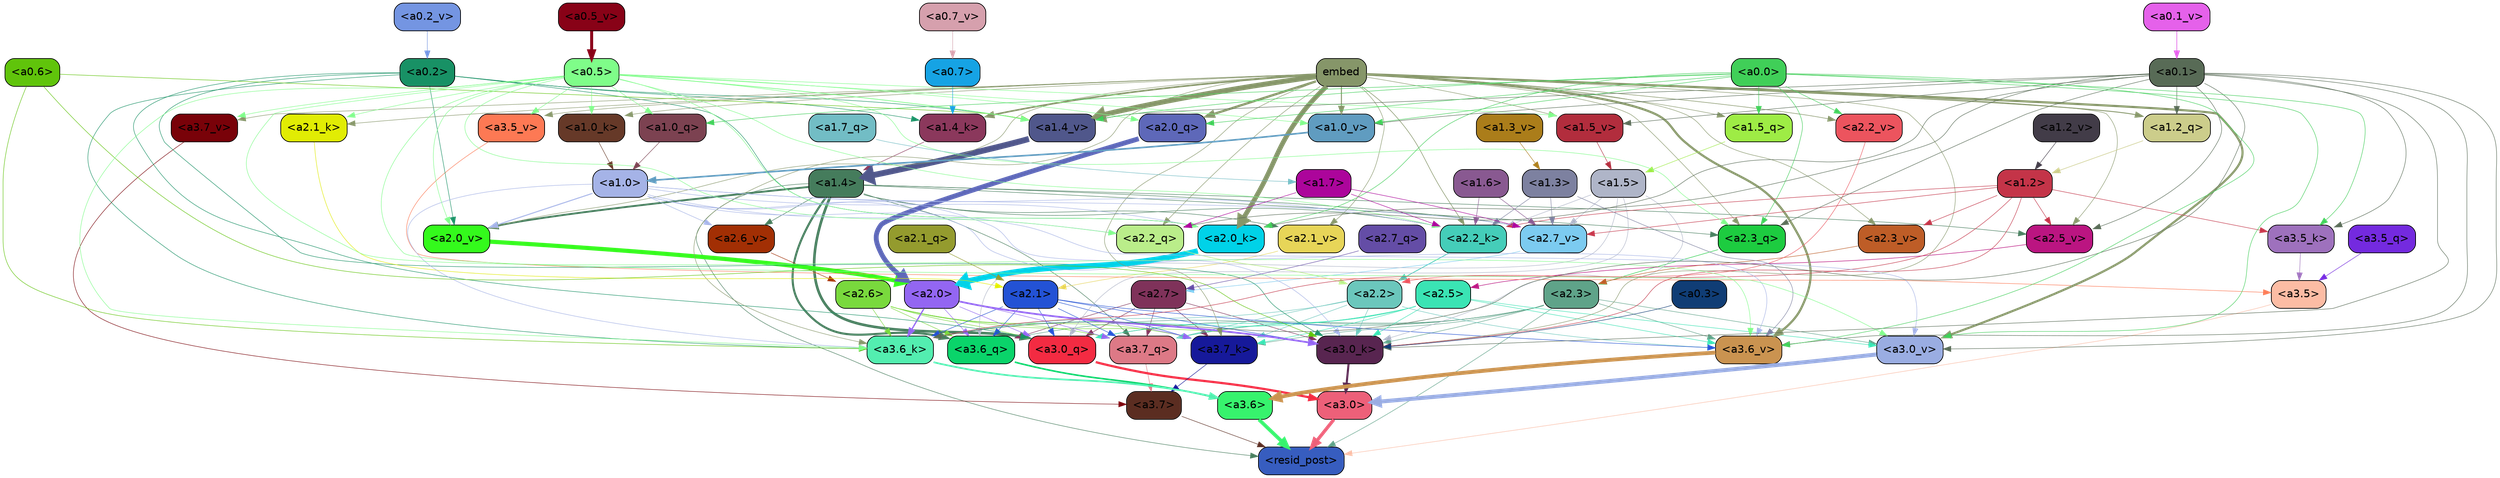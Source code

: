 strict digraph "" {
	graph [bgcolor=transparent,
		layout=dot,
		overlap=false,
		splines=true
	];
	"<a3.7>"	[color=black,
		fillcolor="#5b2d21",
		fontname=Helvetica,
		shape=box,
		style="filled, rounded"];
	"<resid_post>"	[color=black,
		fillcolor="#375dbf",
		fontname=Helvetica,
		shape=box,
		style="filled, rounded"];
	"<a3.7>" -> "<resid_post>"	[color="#5b2d21",
		penwidth=0.6];
	"<a3.6>"	[color=black,
		fillcolor="#37f36d",
		fontname=Helvetica,
		shape=box,
		style="filled, rounded"];
	"<a3.6>" -> "<resid_post>"	[color="#37f36d",
		penwidth=4.646730065345764];
	"<a3.5>"	[color=black,
		fillcolor="#fcbca4",
		fontname=Helvetica,
		shape=box,
		style="filled, rounded"];
	"<a3.5>" -> "<resid_post>"	[color="#fcbca4",
		penwidth=0.6];
	"<a3.0>"	[color=black,
		fillcolor="#ed6079",
		fontname=Helvetica,
		shape=box,
		style="filled, rounded"];
	"<a3.0>" -> "<resid_post>"	[color="#ed6079",
		penwidth=4.323132634162903];
	"<a2.3>"	[color=black,
		fillcolor="#5fa389",
		fontname=Helvetica,
		shape=box,
		style="filled, rounded"];
	"<a2.3>" -> "<resid_post>"	[color="#5fa389",
		penwidth=0.6];
	"<a3.7_q>"	[color=black,
		fillcolor="#dd7986",
		fontname=Helvetica,
		shape=box,
		style="filled, rounded"];
	"<a2.3>" -> "<a3.7_q>"	[color="#5fa389",
		penwidth=0.6];
	"<a3.6_q>"	[color=black,
		fillcolor="#0ad46a",
		fontname=Helvetica,
		shape=box,
		style="filled, rounded"];
	"<a2.3>" -> "<a3.6_q>"	[color="#5fa389",
		penwidth=0.6];
	"<a3.0_q>"	[color=black,
		fillcolor="#f32b42",
		fontname=Helvetica,
		shape=box,
		style="filled, rounded"];
	"<a2.3>" -> "<a3.0_q>"	[color="#5fa389",
		penwidth=0.6];
	"<a3.7_k>"	[color=black,
		fillcolor="#16199a",
		fontname=Helvetica,
		shape=box,
		style="filled, rounded"];
	"<a2.3>" -> "<a3.7_k>"	[color="#5fa389",
		penwidth=0.6];
	"<a3.0_k>"	[color=black,
		fillcolor="#582550",
		fontname=Helvetica,
		shape=box,
		style="filled, rounded"];
	"<a2.3>" -> "<a3.0_k>"	[color="#5fa389",
		penwidth=0.6];
	"<a3.6_v>"	[color=black,
		fillcolor="#ca9350",
		fontname=Helvetica,
		shape=box,
		style="filled, rounded"];
	"<a2.3>" -> "<a3.6_v>"	[color="#5fa389",
		penwidth=0.6];
	"<a3.0_v>"	[color=black,
		fillcolor="#9aade2",
		fontname=Helvetica,
		shape=box,
		style="filled, rounded"];
	"<a2.3>" -> "<a3.0_v>"	[color="#5fa389",
		penwidth=0.6];
	"<a1.4>"	[color=black,
		fillcolor="#457c5c",
		fontname=Helvetica,
		shape=box,
		style="filled, rounded"];
	"<a1.4>" -> "<resid_post>"	[color="#457c5c",
		penwidth=0.6];
	"<a1.4>" -> "<a3.7_q>"	[color="#457c5c",
		penwidth=0.6];
	"<a1.4>" -> "<a3.6_q>"	[color="#457c5c",
		penwidth=2.700703263282776];
	"<a1.4>" -> "<a3.0_q>"	[color="#457c5c",
		penwidth=3.34255850315094];
	"<a2.3_q>"	[color=black,
		fillcolor="#1dcc40",
		fontname=Helvetica,
		shape=box,
		style="filled, rounded"];
	"<a1.4>" -> "<a2.3_q>"	[color="#457c5c",
		penwidth=0.6];
	"<a2.2_k>"	[color=black,
		fillcolor="#45cdb9",
		fontname=Helvetica,
		shape=box,
		style="filled, rounded"];
	"<a1.4>" -> "<a2.2_k>"	[color="#457c5c",
		penwidth=0.6];
	"<a2.7_v>"	[color=black,
		fillcolor="#7ccbf0",
		fontname=Helvetica,
		shape=box,
		style="filled, rounded"];
	"<a1.4>" -> "<a2.7_v>"	[color="#457c5c",
		penwidth=0.6];
	"<a2.6_v>"	[color=black,
		fillcolor="#a22f04",
		fontname=Helvetica,
		shape=box,
		style="filled, rounded"];
	"<a1.4>" -> "<a2.6_v>"	[color="#457c5c",
		penwidth=0.6];
	"<a2.5_v>"	[color=black,
		fillcolor="#bb1581",
		fontname=Helvetica,
		shape=box,
		style="filled, rounded"];
	"<a1.4>" -> "<a2.5_v>"	[color="#457c5c",
		penwidth=0.6];
	"<a2.1_v>"	[color=black,
		fillcolor="#e7d558",
		fontname=Helvetica,
		shape=box,
		style="filled, rounded"];
	"<a1.4>" -> "<a2.1_v>"	[color="#457c5c",
		penwidth=0.6];
	"<a2.0_v>"	[color=black,
		fillcolor="#34fa1c",
		fontname=Helvetica,
		shape=box,
		style="filled, rounded"];
	"<a1.4>" -> "<a2.0_v>"	[color="#457c5c",
		penwidth=2.387977123260498];
	"<a3.7_q>" -> "<a3.7>"	[color="#dd7986",
		penwidth=0.6];
	"<a3.6_q>" -> "<a3.6>"	[color="#0ad46a",
		penwidth=2.03758105635643];
	"<a3.5_q>"	[color=black,
		fillcolor="#742adf",
		fontname=Helvetica,
		shape=box,
		style="filled, rounded"];
	"<a3.5_q>" -> "<a3.5>"	[color="#742adf",
		penwidth=0.6];
	"<a3.0_q>" -> "<a3.0>"	[color="#f32b42",
		penwidth=2.8638100624084473];
	"<a3.7_k>" -> "<a3.7>"	[color="#16199a",
		penwidth=0.6];
	"<a3.6_k>"	[color=black,
		fillcolor="#53eeb0",
		fontname=Helvetica,
		shape=box,
		style="filled, rounded"];
	"<a3.6_k>" -> "<a3.6>"	[color="#53eeb0",
		penwidth=2.174198240041733];
	"<a3.5_k>"	[color=black,
		fillcolor="#9e71bd",
		fontname=Helvetica,
		shape=box,
		style="filled, rounded"];
	"<a3.5_k>" -> "<a3.5>"	[color="#9e71bd",
		penwidth=0.6];
	"<a3.0_k>" -> "<a3.0>"	[color="#582550",
		penwidth=2.6274144649505615];
	"<a3.7_v>"	[color=black,
		fillcolor="#790209",
		fontname=Helvetica,
		shape=box,
		style="filled, rounded"];
	"<a3.7_v>" -> "<a3.7>"	[color="#790209",
		penwidth=0.6];
	"<a3.6_v>" -> "<a3.6>"	[color="#ca9350",
		penwidth=5.002329230308533];
	"<a3.5_v>"	[color=black,
		fillcolor="#fd7954",
		fontname=Helvetica,
		shape=box,
		style="filled, rounded"];
	"<a3.5_v>" -> "<a3.5>"	[color="#fd7954",
		penwidth=0.6];
	"<a3.0_v>" -> "<a3.0>"	[color="#9aade2",
		penwidth=5.188832879066467];
	"<a2.7>"	[color=black,
		fillcolor="#7f325a",
		fontname=Helvetica,
		shape=box,
		style="filled, rounded"];
	"<a2.7>" -> "<a3.7_q>"	[color="#7f325a",
		penwidth=0.6];
	"<a2.7>" -> "<a3.6_q>"	[color="#7f325a",
		penwidth=0.6];
	"<a2.7>" -> "<a3.0_q>"	[color="#7f325a",
		penwidth=0.6];
	"<a2.7>" -> "<a3.7_k>"	[color="#7f325a",
		penwidth=0.6];
	"<a2.7>" -> "<a3.0_k>"	[color="#7f325a",
		penwidth=0.6];
	"<a2.6>"	[color=black,
		fillcolor="#79d93d",
		fontname=Helvetica,
		shape=box,
		style="filled, rounded"];
	"<a2.6>" -> "<a3.7_q>"	[color="#79d93d",
		penwidth=0.6];
	"<a2.6>" -> "<a3.6_q>"	[color="#79d93d",
		penwidth=0.6];
	"<a2.6>" -> "<a3.0_q>"	[color="#79d93d",
		penwidth=0.6];
	"<a2.6>" -> "<a3.7_k>"	[color="#79d93d",
		penwidth=0.6];
	"<a2.6>" -> "<a3.6_k>"	[color="#79d93d",
		penwidth=0.6];
	"<a2.6>" -> "<a3.0_k>"	[color="#79d93d",
		penwidth=0.6];
	"<a2.5>"	[color=black,
		fillcolor="#3ae4b4",
		fontname=Helvetica,
		shape=box,
		style="filled, rounded"];
	"<a2.5>" -> "<a3.7_q>"	[color="#3ae4b4",
		penwidth=0.6];
	"<a2.5>" -> "<a3.0_q>"	[color="#3ae4b4",
		penwidth=0.6];
	"<a2.5>" -> "<a3.7_k>"	[color="#3ae4b4",
		penwidth=0.6];
	"<a2.5>" -> "<a3.6_k>"	[color="#3ae4b4",
		penwidth=0.6];
	"<a2.5>" -> "<a3.0_k>"	[color="#3ae4b4",
		penwidth=0.6];
	"<a2.5>" -> "<a3.6_v>"	[color="#3ae4b4",
		penwidth=0.6];
	"<a2.5>" -> "<a3.0_v>"	[color="#3ae4b4",
		penwidth=0.6];
	"<a2.2>"	[color=black,
		fillcolor="#6bc7bc",
		fontname=Helvetica,
		shape=box,
		style="filled, rounded"];
	"<a2.2>" -> "<a3.7_q>"	[color="#6bc7bc",
		penwidth=0.6];
	"<a2.2>" -> "<a3.7_k>"	[color="#6bc7bc",
		penwidth=0.6];
	"<a2.2>" -> "<a3.6_k>"	[color="#6bc7bc",
		penwidth=0.6];
	"<a2.2>" -> "<a3.0_k>"	[color="#6bc7bc",
		penwidth=0.6];
	"<a2.2>" -> "<a3.6_v>"	[color="#6bc7bc",
		penwidth=0.6];
	"<a2.1>"	[color=black,
		fillcolor="#2352d5",
		fontname=Helvetica,
		shape=box,
		style="filled, rounded"];
	"<a2.1>" -> "<a3.7_q>"	[color="#2352d5",
		penwidth=0.6];
	"<a2.1>" -> "<a3.6_q>"	[color="#2352d5",
		penwidth=0.6];
	"<a2.1>" -> "<a3.0_q>"	[color="#2352d5",
		penwidth=0.6];
	"<a2.1>" -> "<a3.7_k>"	[color="#2352d5",
		penwidth=0.6];
	"<a2.1>" -> "<a3.6_k>"	[color="#2352d5",
		penwidth=0.6];
	"<a2.1>" -> "<a3.0_k>"	[color="#2352d5",
		penwidth=0.6];
	"<a2.1>" -> "<a3.6_v>"	[color="#2352d5",
		penwidth=0.6];
	"<a2.0>"	[color=black,
		fillcolor="#9366f2",
		fontname=Helvetica,
		shape=box,
		style="filled, rounded"];
	"<a2.0>" -> "<a3.7_q>"	[color="#9366f2",
		penwidth=0.6];
	"<a2.0>" -> "<a3.6_q>"	[color="#9366f2",
		penwidth=0.6];
	"<a2.0>" -> "<a3.0_q>"	[color="#9366f2",
		penwidth=0.6];
	"<a2.0>" -> "<a3.7_k>"	[color="#9366f2",
		penwidth=0.6];
	"<a2.0>" -> "<a3.6_k>"	[color="#9366f2",
		penwidth=1.6454488784074783];
	"<a2.0>" -> "<a3.0_k>"	[color="#9366f2",
		penwidth=2.2218968719244003];
	"<a1.5>"	[color=black,
		fillcolor="#afb5c8",
		fontname=Helvetica,
		shape=box,
		style="filled, rounded"];
	"<a1.5>" -> "<a3.6_q>"	[color="#afb5c8",
		penwidth=0.6];
	"<a1.5>" -> "<a3.0_q>"	[color="#afb5c8",
		penwidth=0.6];
	"<a1.5>" -> "<a3.0_k>"	[color="#afb5c8",
		penwidth=0.6];
	"<a1.5>" -> "<a2.2_k>"	[color="#afb5c8",
		penwidth=0.6];
	"<a1.5>" -> "<a2.7_v>"	[color="#afb5c8",
		penwidth=0.6];
	"<a0.2>"	[color=black,
		fillcolor="#189165",
		fontname=Helvetica,
		shape=box,
		style="filled, rounded"];
	"<a0.2>" -> "<a3.0_q>"	[color="#189165",
		penwidth=0.6];
	"<a0.2>" -> "<a3.6_k>"	[color="#189165",
		penwidth=0.6];
	"<a0.2>" -> "<a3.0_k>"	[color="#189165",
		penwidth=0.6];
	"<a2.0_k>"	[color=black,
		fillcolor="#00d2e8",
		fontname=Helvetica,
		shape=box,
		style="filled, rounded"];
	"<a0.2>" -> "<a2.0_k>"	[color="#189165",
		penwidth=0.6];
	"<a0.2>" -> "<a2.0_v>"	[color="#189165",
		penwidth=0.6];
	"<a1.4_k>"	[color=black,
		fillcolor="#8b385c",
		fontname=Helvetica,
		shape=box,
		style="filled, rounded"];
	"<a0.2>" -> "<a1.4_k>"	[color="#189165",
		penwidth=0.6];
	"<a1.4_v>"	[color=black,
		fillcolor="#50578b",
		fontname=Helvetica,
		shape=box,
		style="filled, rounded"];
	"<a0.2>" -> "<a1.4_v>"	[color="#189165",
		penwidth=0.6];
	embed	[color=black,
		fillcolor="#869669",
		fontname=Helvetica,
		shape=box,
		style="filled, rounded"];
	embed -> "<a3.7_k>"	[color="#869669",
		penwidth=0.6];
	embed -> "<a3.6_k>"	[color="#869669",
		penwidth=0.6];
	embed -> "<a3.0_k>"	[color="#869669",
		penwidth=0.6];
	embed -> "<a3.7_v>"	[color="#869669",
		penwidth=0.6];
	embed -> "<a3.6_v>"	[color="#869669",
		penwidth=2.8301228284835815];
	embed -> "<a3.5_v>"	[color="#869669",
		penwidth=0.6];
	embed -> "<a3.0_v>"	[color="#869669",
		penwidth=2.7660785913467407];
	embed -> "<a2.3_q>"	[color="#869669",
		penwidth=0.6];
	"<a2.2_q>"	[color=black,
		fillcolor="#baed8a",
		fontname=Helvetica,
		shape=box,
		style="filled, rounded"];
	embed -> "<a2.2_q>"	[color="#869669",
		penwidth=0.6];
	"<a2.0_q>"	[color=black,
		fillcolor="#5e68b9",
		fontname=Helvetica,
		shape=box,
		style="filled, rounded"];
	embed -> "<a2.0_q>"	[color="#869669",
		penwidth=2.918822765350342];
	embed -> "<a2.2_k>"	[color="#869669",
		penwidth=0.7099294662475586];
	"<a2.1_k>"	[color=black,
		fillcolor="#e1ec04",
		fontname=Helvetica,
		shape=box,
		style="filled, rounded"];
	embed -> "<a2.1_k>"	[color="#869669",
		penwidth=0.6];
	embed -> "<a2.0_k>"	[color="#869669",
		penwidth=6.075345039367676];
	embed -> "<a2.5_v>"	[color="#869669",
		penwidth=0.6];
	"<a2.3_v>"	[color=black,
		fillcolor="#be5d27",
		fontname=Helvetica,
		shape=box,
		style="filled, rounded"];
	embed -> "<a2.3_v>"	[color="#869669",
		penwidth=0.6];
	"<a2.2_v>"	[color=black,
		fillcolor="#ec545e",
		fontname=Helvetica,
		shape=box,
		style="filled, rounded"];
	embed -> "<a2.2_v>"	[color="#869669",
		penwidth=0.6909599304199219];
	embed -> "<a2.1_v>"	[color="#869669",
		penwidth=0.6];
	embed -> "<a2.0_v>"	[color="#869669",
		penwidth=0.6];
	"<a1.5_q>"	[color=black,
		fillcolor="#9eec45",
		fontname=Helvetica,
		shape=box,
		style="filled, rounded"];
	embed -> "<a1.5_q>"	[color="#869669",
		penwidth=0.6];
	"<a1.2_q>"	[color=black,
		fillcolor="#cccd8b",
		fontname=Helvetica,
		shape=box,
		style="filled, rounded"];
	embed -> "<a1.2_q>"	[color="#869669",
		penwidth=1.1075286865234375];
	embed -> "<a1.4_k>"	[color="#869669",
		penwidth=2.043105125427246];
	"<a1.0_k>"	[color=black,
		fillcolor="#663928",
		fontname=Helvetica,
		shape=box,
		style="filled, rounded"];
	embed -> "<a1.0_k>"	[color="#869669",
		penwidth=0.6];
	"<a1.5_v>"	[color=black,
		fillcolor="#b22d3d",
		fontname=Helvetica,
		shape=box,
		style="filled, rounded"];
	embed -> "<a1.5_v>"	[color="#869669",
		penwidth=0.6];
	embed -> "<a1.4_v>"	[color="#869669",
		penwidth=6.46385931968689];
	"<a1.0_v>"	[color=black,
		fillcolor="#609cc0",
		fontname=Helvetica,
		shape=box,
		style="filled, rounded"];
	embed -> "<a1.0_v>"	[color="#869669",
		penwidth=1.273291826248169];
	"<a1.2>"	[color=black,
		fillcolor="#c43448",
		fontname=Helvetica,
		shape=box,
		style="filled, rounded"];
	"<a1.2>" -> "<a3.6_k>"	[color="#c43448",
		penwidth=0.6];
	"<a1.2>" -> "<a3.5_k>"	[color="#c43448",
		penwidth=0.6];
	"<a1.2>" -> "<a3.0_k>"	[color="#c43448",
		penwidth=0.6];
	"<a1.2>" -> "<a2.2_k>"	[color="#c43448",
		penwidth=0.6];
	"<a1.2>" -> "<a2.7_v>"	[color="#c43448",
		penwidth=0.6];
	"<a1.2>" -> "<a2.5_v>"	[color="#c43448",
		penwidth=0.6];
	"<a1.2>" -> "<a2.3_v>"	[color="#c43448",
		penwidth=0.6];
	"<a1.0>"	[color=black,
		fillcolor="#a5b3e7",
		fontname=Helvetica,
		shape=box,
		style="filled, rounded"];
	"<a1.0>" -> "<a3.6_k>"	[color="#a5b3e7",
		penwidth=0.6];
	"<a1.0>" -> "<a3.0_k>"	[color="#a5b3e7",
		penwidth=0.6];
	"<a1.0>" -> "<a3.6_v>"	[color="#a5b3e7",
		penwidth=0.6];
	"<a1.0>" -> "<a3.0_v>"	[color="#a5b3e7",
		penwidth=0.6];
	"<a1.0>" -> "<a2.2_q>"	[color="#a5b3e7",
		penwidth=0.6];
	"<a1.0>" -> "<a2.2_k>"	[color="#a5b3e7",
		penwidth=0.6];
	"<a1.0>" -> "<a2.0_k>"	[color="#a5b3e7",
		penwidth=0.6];
	"<a1.0>" -> "<a2.7_v>"	[color="#a5b3e7",
		penwidth=0.6];
	"<a1.0>" -> "<a2.6_v>"	[color="#a5b3e7",
		penwidth=0.6];
	"<a1.0>" -> "<a2.0_v>"	[color="#a5b3e7",
		penwidth=1.2435333728790283];
	"<a0.6>"	[color=black,
		fillcolor="#60c40b",
		fontname=Helvetica,
		shape=box,
		style="filled, rounded"];
	"<a0.6>" -> "<a3.6_k>"	[color="#60c40b",
		penwidth=0.6];
	"<a0.6>" -> "<a3.0_k>"	[color="#60c40b",
		penwidth=0.6];
	"<a0.6>" -> "<a1.4_v>"	[color="#60c40b",
		penwidth=0.6];
	"<a0.5>"	[color=black,
		fillcolor="#7ffd89",
		fontname=Helvetica,
		shape=box,
		style="filled, rounded"];
	"<a0.5>" -> "<a3.6_k>"	[color="#7ffd89",
		penwidth=0.6];
	"<a0.5>" -> "<a3.7_v>"	[color="#7ffd89",
		penwidth=0.6];
	"<a0.5>" -> "<a3.6_v>"	[color="#7ffd89",
		penwidth=0.6];
	"<a0.5>" -> "<a3.5_v>"	[color="#7ffd89",
		penwidth=0.6];
	"<a0.5>" -> "<a3.0_v>"	[color="#7ffd89",
		penwidth=0.6124261617660522];
	"<a0.5>" -> "<a2.3_q>"	[color="#7ffd89",
		penwidth=0.6];
	"<a0.5>" -> "<a2.2_q>"	[color="#7ffd89",
		penwidth=0.6];
	"<a0.5>" -> "<a2.0_q>"	[color="#7ffd89",
		penwidth=0.6];
	"<a0.5>" -> "<a2.2_k>"	[color="#7ffd89",
		penwidth=0.6];
	"<a0.5>" -> "<a2.1_k>"	[color="#7ffd89",
		penwidth=0.6];
	"<a0.5>" -> "<a2.0_k>"	[color="#7ffd89",
		penwidth=0.6112704277038574];
	"<a0.5>" -> "<a2.0_v>"	[color="#7ffd89",
		penwidth=0.6];
	"<a1.0_q>"	[color=black,
		fillcolor="#7c4251",
		fontname=Helvetica,
		shape=box,
		style="filled, rounded"];
	"<a0.5>" -> "<a1.0_q>"	[color="#7ffd89",
		penwidth=0.6];
	"<a0.5>" -> "<a1.0_k>"	[color="#7ffd89",
		penwidth=0.6];
	"<a0.5>" -> "<a1.5_v>"	[color="#7ffd89",
		penwidth=0.6];
	"<a0.5>" -> "<a1.4_v>"	[color="#7ffd89",
		penwidth=0.9145197868347168];
	"<a0.5>" -> "<a1.0_v>"	[color="#7ffd89",
		penwidth=0.6];
	"<a0.1>"	[color=black,
		fillcolor="#586b56",
		fontname=Helvetica,
		shape=box,
		style="filled, rounded"];
	"<a0.1>" -> "<a3.6_k>"	[color="#586b56",
		penwidth=0.6];
	"<a0.1>" -> "<a3.5_k>"	[color="#586b56",
		penwidth=0.6];
	"<a0.1>" -> "<a3.0_k>"	[color="#586b56",
		penwidth=0.6];
	"<a0.1>" -> "<a3.6_v>"	[color="#586b56",
		penwidth=0.6];
	"<a0.1>" -> "<a3.0_v>"	[color="#586b56",
		penwidth=0.6];
	"<a0.1>" -> "<a2.3_q>"	[color="#586b56",
		penwidth=0.6];
	"<a0.1>" -> "<a2.2_q>"	[color="#586b56",
		penwidth=0.6];
	"<a0.1>" -> "<a2.0_k>"	[color="#586b56",
		penwidth=0.6];
	"<a0.1>" -> "<a2.5_v>"	[color="#586b56",
		penwidth=0.6];
	"<a0.1>" -> "<a1.2_q>"	[color="#586b56",
		penwidth=0.6];
	"<a0.1>" -> "<a1.5_v>"	[color="#586b56",
		penwidth=0.6];
	"<a0.1>" -> "<a1.4_v>"	[color="#586b56",
		penwidth=0.6];
	"<a0.1>" -> "<a1.0_v>"	[color="#586b56",
		penwidth=0.6];
	"<a0.0>"	[color=black,
		fillcolor="#40cf58",
		fontname=Helvetica,
		shape=box,
		style="filled, rounded"];
	"<a0.0>" -> "<a3.5_k>"	[color="#40cf58",
		penwidth=0.6];
	"<a0.0>" -> "<a3.6_v>"	[color="#40cf58",
		penwidth=0.6];
	"<a0.0>" -> "<a3.0_v>"	[color="#40cf58",
		penwidth=0.6];
	"<a0.0>" -> "<a2.3_q>"	[color="#40cf58",
		penwidth=0.6];
	"<a0.0>" -> "<a2.0_q>"	[color="#40cf58",
		penwidth=0.6];
	"<a0.0>" -> "<a2.0_k>"	[color="#40cf58",
		penwidth=0.6];
	"<a0.0>" -> "<a2.2_v>"	[color="#40cf58",
		penwidth=0.6];
	"<a0.0>" -> "<a1.5_q>"	[color="#40cf58",
		penwidth=0.6];
	"<a0.0>" -> "<a1.0_q>"	[color="#40cf58",
		penwidth=0.6];
	"<a0.0>" -> "<a1.4_v>"	[color="#40cf58",
		penwidth=0.6];
	"<a0.0>" -> "<a1.0_v>"	[color="#40cf58",
		penwidth=0.6];
	"<a0.3>"	[color=black,
		fillcolor="#103d75",
		fontname=Helvetica,
		shape=box,
		style="filled, rounded"];
	"<a0.3>" -> "<a3.0_k>"	[color="#103d75",
		penwidth=0.6];
	"<a1.3>"	[color=black,
		fillcolor="#7d81a0",
		fontname=Helvetica,
		shape=box,
		style="filled, rounded"];
	"<a1.3>" -> "<a3.6_v>"	[color="#7d81a0",
		penwidth=0.6];
	"<a1.3>" -> "<a2.2_k>"	[color="#7d81a0",
		penwidth=0.6];
	"<a1.3>" -> "<a2.7_v>"	[color="#7d81a0",
		penwidth=0.6];
	"<a2.7_q>"	[color=black,
		fillcolor="#644da6",
		fontname=Helvetica,
		shape=box,
		style="filled, rounded"];
	"<a2.7_q>" -> "<a2.7>"	[color="#644da6",
		penwidth=0.6];
	"<a2.3_q>" -> "<a2.3>"	[color="#1dcc40",
		penwidth=0.6];
	"<a2.2_q>" -> "<a2.2>"	[color="#baed8a",
		penwidth=0.8114519119262695];
	"<a2.1_q>"	[color=black,
		fillcolor="#949b2e",
		fontname=Helvetica,
		shape=box,
		style="filled, rounded"];
	"<a2.1_q>" -> "<a2.1>"	[color="#949b2e",
		penwidth=0.6];
	"<a2.0_q>" -> "<a2.0>"	[color="#5e68b9",
		penwidth=6.2323237657547];
	"<a2.2_k>" -> "<a2.2>"	[color="#45cdb9",
		penwidth=0.9331893920898438];
	"<a2.1_k>" -> "<a2.1>"	[color="#e1ec04",
		penwidth=0.6];
	"<a2.0_k>" -> "<a2.0>"	[color="#00d2e8",
		penwidth=7.158664226531982];
	"<a2.7_v>" -> "<a2.7>"	[color="#7ccbf0",
		penwidth=0.6];
	"<a2.6_v>" -> "<a2.6>"	[color="#a22f04",
		penwidth=0.6];
	"<a2.5_v>" -> "<a2.5>"	[color="#bb1581",
		penwidth=0.6657319068908691];
	"<a2.3_v>" -> "<a2.3>"	[color="#be5d27",
		penwidth=0.6];
	"<a2.2_v>" -> "<a2.2>"	[color="#ec545e",
		penwidth=0.6];
	"<a2.1_v>" -> "<a2.1>"	[color="#e7d558",
		penwidth=0.6];
	"<a2.0_v>" -> "<a2.0>"	[color="#34fa1c",
		penwidth=5.380099236965179];
	"<a1.7>"	[color=black,
		fillcolor="#ac059b",
		fontname=Helvetica,
		shape=box,
		style="filled, rounded"];
	"<a1.7>" -> "<a2.2_q>"	[color="#ac059b",
		penwidth=0.6];
	"<a1.7>" -> "<a2.2_k>"	[color="#ac059b",
		penwidth=0.6];
	"<a1.7>" -> "<a2.7_v>"	[color="#ac059b",
		penwidth=0.6];
	"<a1.6>"	[color=black,
		fillcolor="#895991",
		fontname=Helvetica,
		shape=box,
		style="filled, rounded"];
	"<a1.6>" -> "<a2.2_k>"	[color="#895991",
		penwidth=0.6];
	"<a1.6>" -> "<a2.7_v>"	[color="#895991",
		penwidth=0.6];
	"<a1.7_q>"	[color=black,
		fillcolor="#72bdc5",
		fontname=Helvetica,
		shape=box,
		style="filled, rounded"];
	"<a1.7_q>" -> "<a1.7>"	[color="#72bdc5",
		penwidth=0.6];
	"<a1.5_q>" -> "<a1.5>"	[color="#9eec45",
		penwidth=0.6];
	"<a1.2_q>" -> "<a1.2>"	[color="#cccd8b",
		penwidth=0.6965713500976562];
	"<a1.0_q>" -> "<a1.0>"	[color="#7c4251",
		penwidth=0.6];
	"<a1.4_k>" -> "<a1.4>"	[color="#8b385c",
		penwidth=0.6];
	"<a1.0_k>" -> "<a1.0>"	[color="#663928",
		penwidth=0.6];
	"<a1.5_v>" -> "<a1.5>"	[color="#b22d3d",
		penwidth=0.6];
	"<a1.4_v>" -> "<a1.4>"	[color="#50578b",
		penwidth=7.649995803833008];
	"<a1.3_v>"	[color=black,
		fillcolor="#ab7d1a",
		fontname=Helvetica,
		shape=box,
		style="filled, rounded"];
	"<a1.3_v>" -> "<a1.3>"	[color="#ab7d1a",
		penwidth=0.6];
	"<a1.2_v>"	[color=black,
		fillcolor="#423c48",
		fontname=Helvetica,
		shape=box,
		style="filled, rounded"];
	"<a1.2_v>" -> "<a1.2>"	[color="#423c48",
		penwidth=0.6];
	"<a1.0_v>" -> "<a1.0>"	[color="#609cc0",
		penwidth=2.050852060317993];
	"<a0.7>"	[color=black,
		fillcolor="#16a3e4",
		fontname=Helvetica,
		shape=box,
		style="filled, rounded"];
	"<a0.7>" -> "<a1.4_k>"	[color="#16a3e4",
		penwidth=0.6];
	"<a0.7_v>"	[color=black,
		fillcolor="#d6a0ad",
		fontname=Helvetica,
		shape=box,
		style="filled, rounded"];
	"<a0.7_v>" -> "<a0.7>"	[color="#d6a0ad",
		penwidth=0.6];
	"<a0.5_v>"	[color=black,
		fillcolor="#880217",
		fontname=Helvetica,
		shape=box,
		style="filled, rounded"];
	"<a0.5_v>" -> "<a0.5>"	[color="#880217",
		penwidth=3.8846328258514404];
	"<a0.2_v>"	[color=black,
		fillcolor="#7495e2",
		fontname=Helvetica,
		shape=box,
		style="filled, rounded"];
	"<a0.2_v>" -> "<a0.2>"	[color="#7495e2",
		penwidth=0.6];
	"<a0.1_v>"	[color=black,
		fillcolor="#e561ea",
		fontname=Helvetica,
		shape=box,
		style="filled, rounded"];
	"<a0.1_v>" -> "<a0.1>"	[color="#e561ea",
		penwidth=0.8284716606140137];
}
